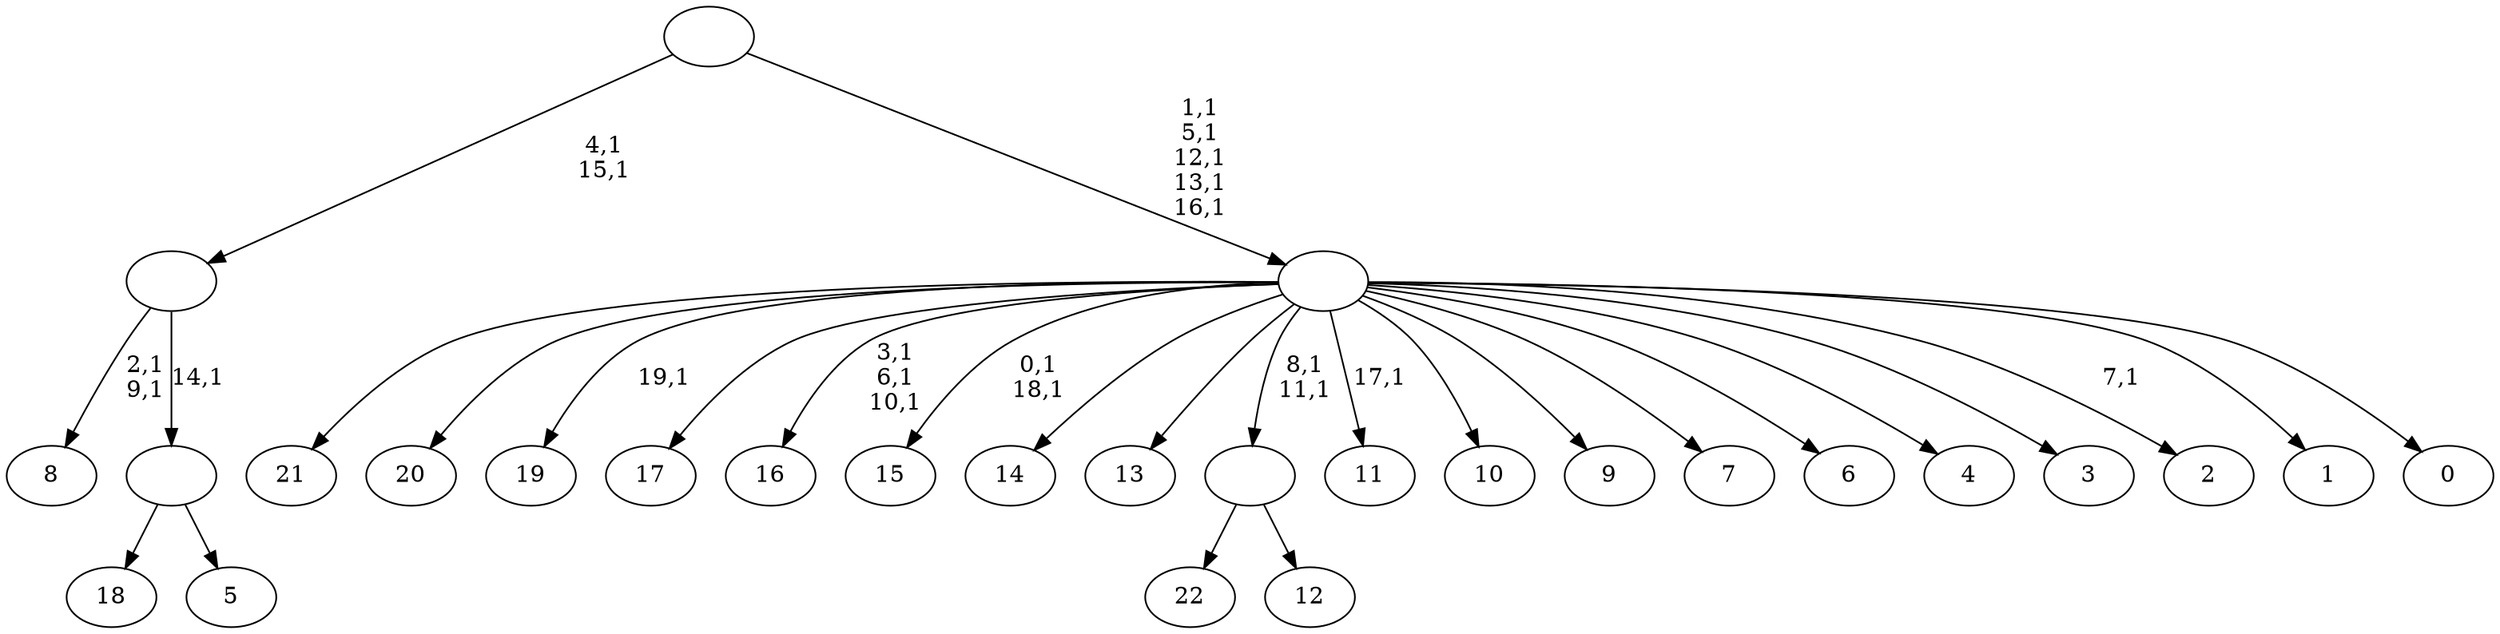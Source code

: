 digraph T {
	43 [label="22"]
	42 [label="21"]
	41 [label="20"]
	40 [label="19"]
	38 [label="18"]
	37 [label="17"]
	36 [label="16"]
	32 [label="15"]
	29 [label="14"]
	28 [label="13"]
	27 [label="12"]
	26 [label=""]
	24 [label="11"]
	22 [label="10"]
	21 [label="9"]
	20 [label="8"]
	17 [label="7"]
	16 [label="6"]
	15 [label="5"]
	14 [label=""]
	13 [label=""]
	11 [label="4"]
	10 [label="3"]
	9 [label="2"]
	7 [label="1"]
	6 [label="0"]
	5 [label=""]
	0 [label=""]
	26 -> 43 [label=""]
	26 -> 27 [label=""]
	14 -> 38 [label=""]
	14 -> 15 [label=""]
	13 -> 20 [label="2,1\n9,1"]
	13 -> 14 [label="14,1"]
	5 -> 9 [label="7,1"]
	5 -> 24 [label="17,1"]
	5 -> 26 [label="8,1\n11,1"]
	5 -> 32 [label="0,1\n18,1"]
	5 -> 36 [label="3,1\n6,1\n10,1"]
	5 -> 40 [label="19,1"]
	5 -> 42 [label=""]
	5 -> 41 [label=""]
	5 -> 37 [label=""]
	5 -> 29 [label=""]
	5 -> 28 [label=""]
	5 -> 22 [label=""]
	5 -> 21 [label=""]
	5 -> 17 [label=""]
	5 -> 16 [label=""]
	5 -> 11 [label=""]
	5 -> 10 [label=""]
	5 -> 7 [label=""]
	5 -> 6 [label=""]
	0 -> 5 [label="1,1\n5,1\n12,1\n13,1\n16,1"]
	0 -> 13 [label="4,1\n15,1"]
}
